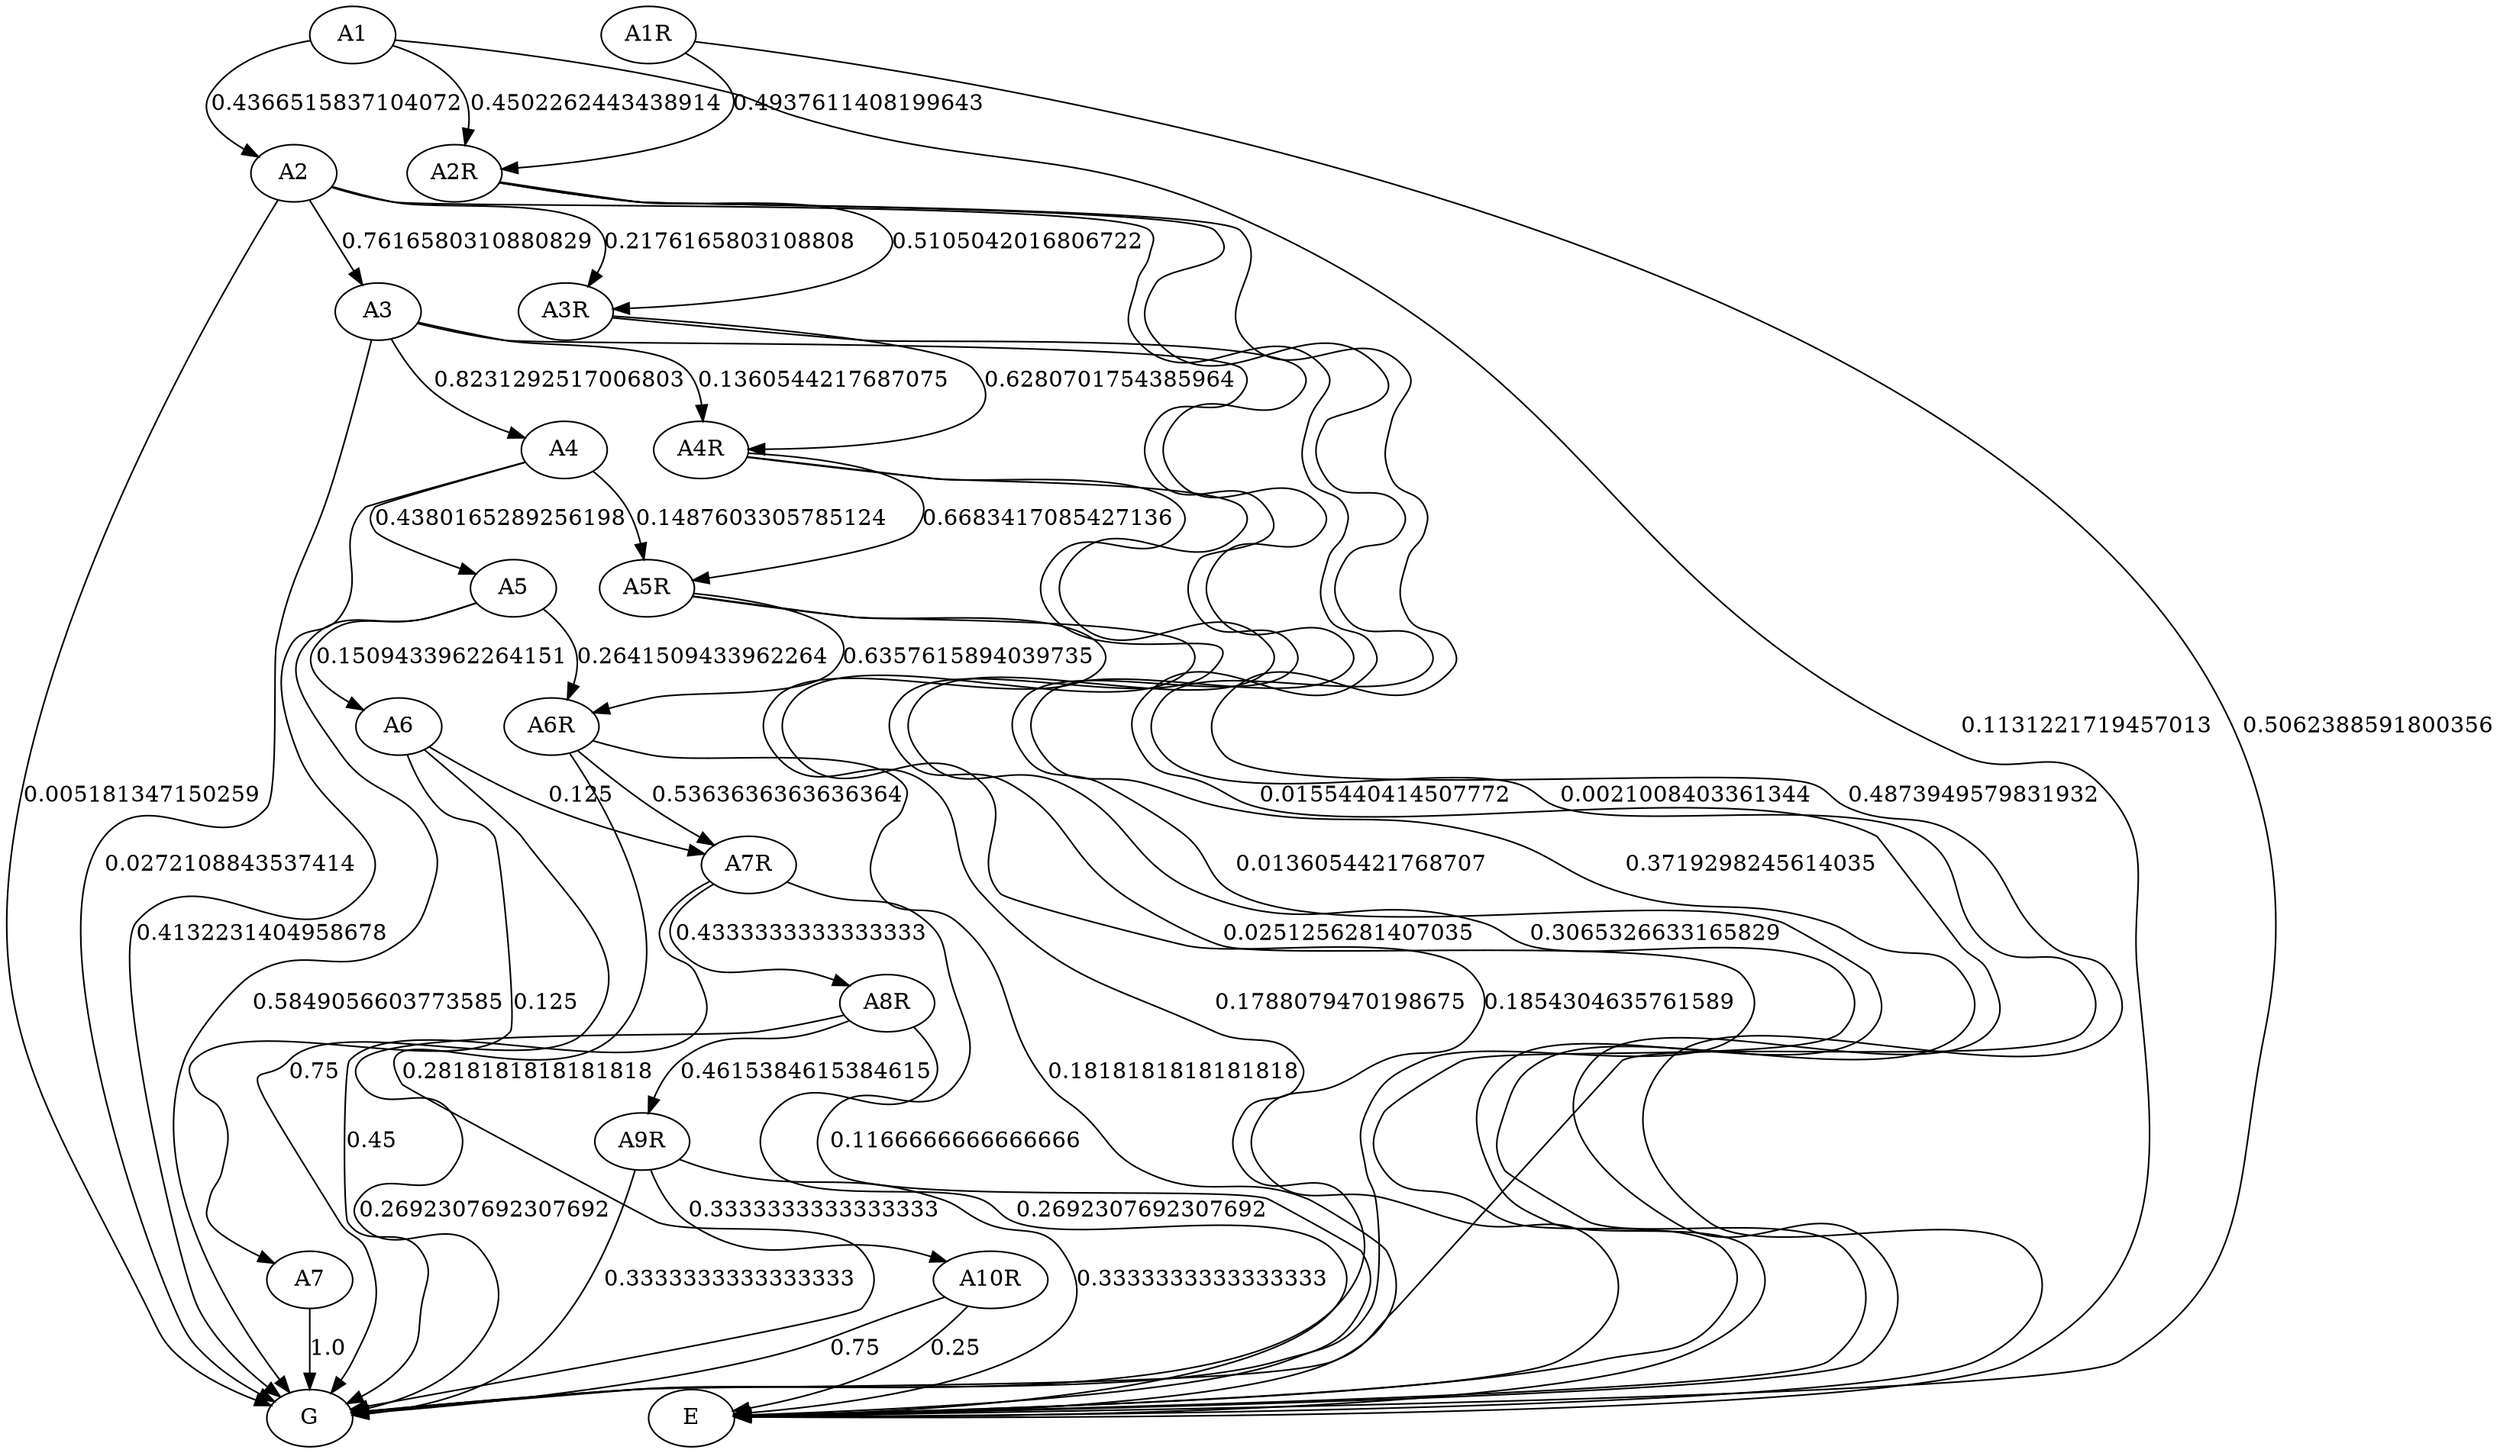 digraph  {
A1;
A2;
A3;
A4;
A5;
A6;
A7;
A2R;
A1R;
A3R;
A4R;
A5R;
A6R;
A7R;
A8R;
A9R;
A10R;
E;
G;
A1 -> A2  [key=0, label="0.4366515837104072", weight="0.4366515837104072"];
A1 -> A2R  [key=0, label="0.4502262443438914", weight="0.4502262443438914"];
A1 -> E  [key=0, label="0.1131221719457013", weight="0.1131221719457013"];
A2 -> A3  [key=0, label="0.7616580310880829", weight="0.7616580310880829"];
A2 -> A3R  [key=0, label="0.2176165803108808", weight="0.2176165803108808"];
A2 -> E  [key=0, label="0.0155440414507772", weight="0.0155440414507772"];
A2 -> G  [key=0, label="0.005181347150259", weight="0.005181347150259"];
A3 -> A4  [key=0, label="0.8231292517006803", weight="0.8231292517006803"];
A3 -> A4R  [key=0, label="0.1360544217687075", weight="0.1360544217687075"];
A3 -> E  [key=0, label="0.0136054421768707", weight="0.0136054421768707"];
A3 -> G  [key=0, label="0.0272108843537414", weight="0.0272108843537414"];
A4 -> A5  [key=0, label="0.4380165289256198", weight="0.4380165289256198"];
A4 -> A5R  [key=0, label="0.1487603305785124", weight="0.1487603305785124"];
A4 -> G  [key=0, label="0.4132231404958678", weight="0.4132231404958678"];
A5 -> A6  [key=0, label="0.1509433962264151", weight="0.1509433962264151"];
A5 -> A6R  [key=0, label="0.2641509433962264", weight="0.2641509433962264"];
A5 -> G  [key=0, label="0.5849056603773585", weight="0.5849056603773585"];
A6 -> A7  [key=0, label="0.125", weight="0.125"];
A6 -> A7R  [key=0, label="0.125", weight="0.125"];
A6 -> G  [key=0, label="0.75", weight="0.75"];
A7 -> G  [key=0, label="1.0", weight="1.0"];
A2R -> A3R  [key=0, label="0.5105042016806722", weight="0.5105042016806722"];
A2R -> E  [key=0, label="0.4873949579831932", weight="0.4873949579831932"];
A2R -> G  [key=0, label="0.0021008403361344", weight="0.0021008403361344"];
A1R -> A2R  [key=0, label="0.4937611408199643", weight="0.4937611408199643"];
A1R -> E  [key=0, label="0.5062388591800356", weight="0.5062388591800356"];
A3R -> A4R  [key=0, label="0.6280701754385964", weight="0.6280701754385964"];
A3R -> E  [key=0, label="0.3719298245614035", weight="0.3719298245614035"];
A4R -> A5R  [key=0, label="0.6683417085427136", weight="0.6683417085427136"];
A4R -> E  [key=0, label="0.3065326633165829", weight="0.3065326633165829"];
A4R -> G  [key=0, label="0.0251256281407035", weight="0.0251256281407035"];
A5R -> A6R  [key=0, label="0.6357615894039735", weight="0.6357615894039735"];
A5R -> E  [key=0, label="0.1854304635761589", weight="0.1854304635761589"];
A5R -> G  [key=0, label="0.1788079470198675", weight="0.1788079470198675"];
A6R -> A7R  [key=0, label="0.5363636363636364", weight="0.5363636363636364"];
A6R -> E  [key=0, label="0.1818181818181818", weight="0.1818181818181818"];
A6R -> G  [key=0, label="0.2818181818181818", weight="0.2818181818181818"];
A7R -> A8R  [key=0, label="0.4333333333333333", weight="0.4333333333333333"];
A7R -> E  [key=0, label="0.1166666666666666", weight="0.1166666666666666"];
A7R -> G  [key=0, label="0.45", weight="0.45"];
A8R -> A9R  [key=0, label="0.4615384615384615", weight="0.4615384615384615"];
A8R -> E  [key=0, label="0.2692307692307692", weight="0.2692307692307692"];
A8R -> G  [key=0, label="0.2692307692307692", weight="0.2692307692307692"];
A9R -> A10R  [key=0, label="0.3333333333333333", weight="0.3333333333333333"];
A9R -> E  [key=0, label="0.3333333333333333", weight="0.3333333333333333"];
A9R -> G  [key=0, label="0.3333333333333333", weight="0.3333333333333333"];
A10R -> E  [key=0, label="0.25", weight="0.25"];
A10R -> G  [key=0, label="0.75", weight="0.75"];
}
